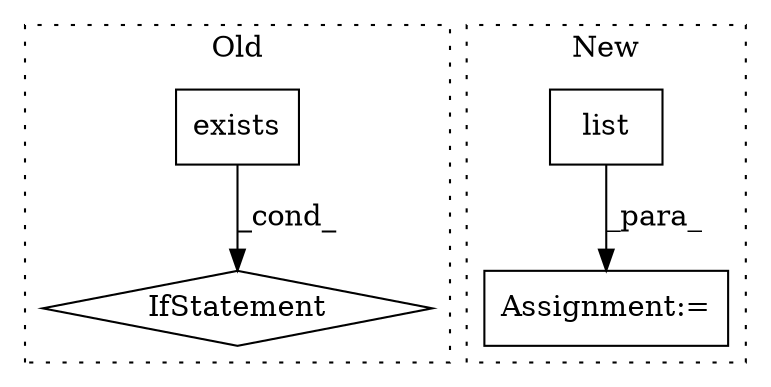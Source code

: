 digraph G {
subgraph cluster0 {
1 [label="exists" a="32" s="446,457" l="7,1" shape="box"];
3 [label="IfStatement" a="25" s="433,458" l="4,2" shape="diamond"];
label = "Old";
style="dotted";
}
subgraph cluster1 {
2 [label="list" a="32" s="312,338" l="5,1" shape="box"];
4 [label="Assignment:=" a="7" s="311" l="1" shape="box"];
label = "New";
style="dotted";
}
1 -> 3 [label="_cond_"];
2 -> 4 [label="_para_"];
}